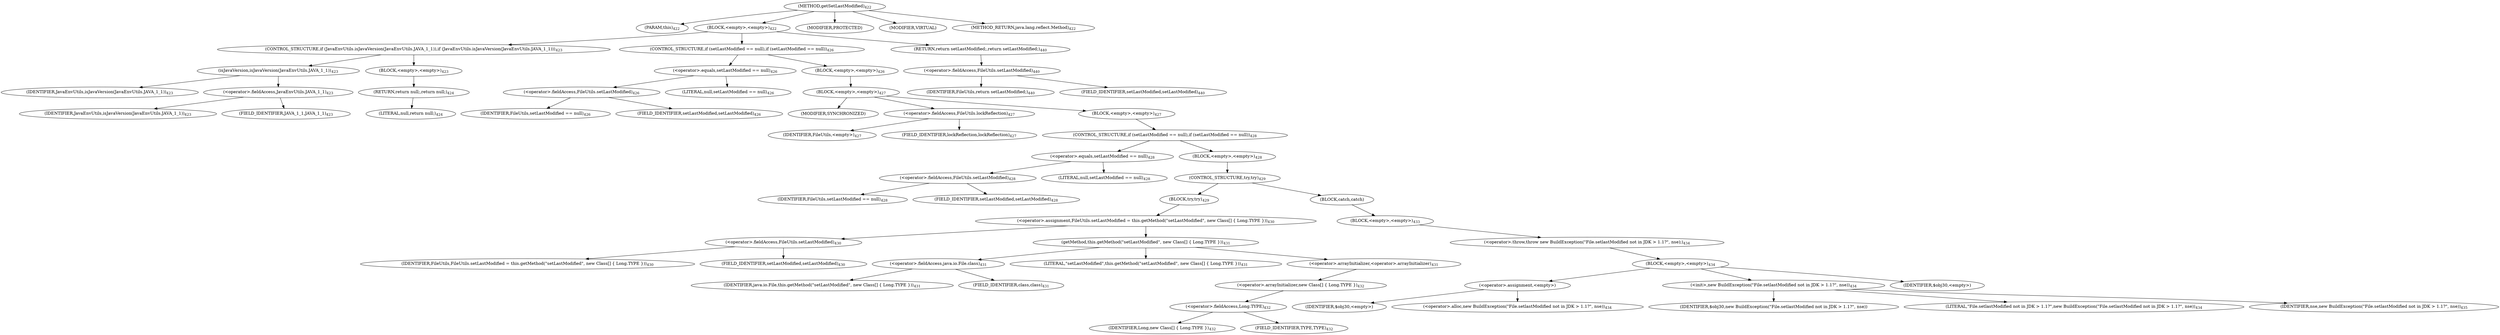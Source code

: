 digraph "getSetLastModified" {  
"791" [label = <(METHOD,getSetLastModified)<SUB>422</SUB>> ]
"792" [label = <(PARAM,this)<SUB>422</SUB>> ]
"793" [label = <(BLOCK,&lt;empty&gt;,&lt;empty&gt;)<SUB>422</SUB>> ]
"794" [label = <(CONTROL_STRUCTURE,if (JavaEnvUtils.isJavaVersion(JavaEnvUtils.JAVA_1_1)),if (JavaEnvUtils.isJavaVersion(JavaEnvUtils.JAVA_1_1)))<SUB>423</SUB>> ]
"795" [label = <(isJavaVersion,isJavaVersion(JavaEnvUtils.JAVA_1_1))<SUB>423</SUB>> ]
"796" [label = <(IDENTIFIER,JavaEnvUtils,isJavaVersion(JavaEnvUtils.JAVA_1_1))<SUB>423</SUB>> ]
"797" [label = <(&lt;operator&gt;.fieldAccess,JavaEnvUtils.JAVA_1_1)<SUB>423</SUB>> ]
"798" [label = <(IDENTIFIER,JavaEnvUtils,isJavaVersion(JavaEnvUtils.JAVA_1_1))<SUB>423</SUB>> ]
"799" [label = <(FIELD_IDENTIFIER,JAVA_1_1,JAVA_1_1)<SUB>423</SUB>> ]
"800" [label = <(BLOCK,&lt;empty&gt;,&lt;empty&gt;)<SUB>423</SUB>> ]
"801" [label = <(RETURN,return null;,return null;)<SUB>424</SUB>> ]
"802" [label = <(LITERAL,null,return null;)<SUB>424</SUB>> ]
"803" [label = <(CONTROL_STRUCTURE,if (setLastModified == null),if (setLastModified == null))<SUB>426</SUB>> ]
"804" [label = <(&lt;operator&gt;.equals,setLastModified == null)<SUB>426</SUB>> ]
"805" [label = <(&lt;operator&gt;.fieldAccess,FileUtils.setLastModified)<SUB>426</SUB>> ]
"806" [label = <(IDENTIFIER,FileUtils,setLastModified == null)<SUB>426</SUB>> ]
"807" [label = <(FIELD_IDENTIFIER,setLastModified,setLastModified)<SUB>426</SUB>> ]
"808" [label = <(LITERAL,null,setLastModified == null)<SUB>426</SUB>> ]
"809" [label = <(BLOCK,&lt;empty&gt;,&lt;empty&gt;)<SUB>426</SUB>> ]
"810" [label = <(BLOCK,&lt;empty&gt;,&lt;empty&gt;)<SUB>427</SUB>> ]
"811" [label = <(MODIFIER,SYNCHRONIZED)> ]
"812" [label = <(&lt;operator&gt;.fieldAccess,FileUtils.lockReflection)<SUB>427</SUB>> ]
"813" [label = <(IDENTIFIER,FileUtils,&lt;empty&gt;)<SUB>427</SUB>> ]
"814" [label = <(FIELD_IDENTIFIER,lockReflection,lockReflection)<SUB>427</SUB>> ]
"815" [label = <(BLOCK,&lt;empty&gt;,&lt;empty&gt;)<SUB>427</SUB>> ]
"816" [label = <(CONTROL_STRUCTURE,if (setLastModified == null),if (setLastModified == null))<SUB>428</SUB>> ]
"817" [label = <(&lt;operator&gt;.equals,setLastModified == null)<SUB>428</SUB>> ]
"818" [label = <(&lt;operator&gt;.fieldAccess,FileUtils.setLastModified)<SUB>428</SUB>> ]
"819" [label = <(IDENTIFIER,FileUtils,setLastModified == null)<SUB>428</SUB>> ]
"820" [label = <(FIELD_IDENTIFIER,setLastModified,setLastModified)<SUB>428</SUB>> ]
"821" [label = <(LITERAL,null,setLastModified == null)<SUB>428</SUB>> ]
"822" [label = <(BLOCK,&lt;empty&gt;,&lt;empty&gt;)<SUB>428</SUB>> ]
"823" [label = <(CONTROL_STRUCTURE,try,try)<SUB>429</SUB>> ]
"824" [label = <(BLOCK,try,try)<SUB>429</SUB>> ]
"825" [label = <(&lt;operator&gt;.assignment,FileUtils.setLastModified = this.getMethod(&quot;setLastModified&quot;, new Class[] { Long.TYPE }))<SUB>430</SUB>> ]
"826" [label = <(&lt;operator&gt;.fieldAccess,FileUtils.setLastModified)<SUB>430</SUB>> ]
"827" [label = <(IDENTIFIER,FileUtils,FileUtils.setLastModified = this.getMethod(&quot;setLastModified&quot;, new Class[] { Long.TYPE }))<SUB>430</SUB>> ]
"828" [label = <(FIELD_IDENTIFIER,setLastModified,setLastModified)<SUB>430</SUB>> ]
"829" [label = <(getMethod,this.getMethod(&quot;setLastModified&quot;, new Class[] { Long.TYPE }))<SUB>431</SUB>> ]
"830" [label = <(&lt;operator&gt;.fieldAccess,java.io.File.class)<SUB>431</SUB>> ]
"831" [label = <(IDENTIFIER,java.io.File,this.getMethod(&quot;setLastModified&quot;, new Class[] { Long.TYPE }))<SUB>431</SUB>> ]
"832" [label = <(FIELD_IDENTIFIER,class,class)<SUB>431</SUB>> ]
"833" [label = <(LITERAL,&quot;setLastModified&quot;,this.getMethod(&quot;setLastModified&quot;, new Class[] { Long.TYPE }))<SUB>431</SUB>> ]
"834" [label = <(&lt;operator&gt;.arrayInitializer,&lt;operator&gt;.arrayInitializer)<SUB>431</SUB>> ]
"835" [label = <(&lt;operator&gt;.arrayInitializer,new Class[] { Long.TYPE })<SUB>432</SUB>> ]
"836" [label = <(&lt;operator&gt;.fieldAccess,Long.TYPE)<SUB>432</SUB>> ]
"837" [label = <(IDENTIFIER,Long,new Class[] { Long.TYPE })<SUB>432</SUB>> ]
"838" [label = <(FIELD_IDENTIFIER,TYPE,TYPE)<SUB>432</SUB>> ]
"839" [label = <(BLOCK,catch,catch)> ]
"840" [label = <(BLOCK,&lt;empty&gt;,&lt;empty&gt;)<SUB>433</SUB>> ]
"841" [label = <(&lt;operator&gt;.throw,throw new BuildException(&quot;File.setlastModified not in JDK &gt; 1.1?&quot;, nse);)<SUB>434</SUB>> ]
"842" [label = <(BLOCK,&lt;empty&gt;,&lt;empty&gt;)<SUB>434</SUB>> ]
"843" [label = <(&lt;operator&gt;.assignment,&lt;empty&gt;)> ]
"844" [label = <(IDENTIFIER,$obj30,&lt;empty&gt;)> ]
"845" [label = <(&lt;operator&gt;.alloc,new BuildException(&quot;File.setlastModified not in JDK &gt; 1.1?&quot;, nse))<SUB>434</SUB>> ]
"846" [label = <(&lt;init&gt;,new BuildException(&quot;File.setlastModified not in JDK &gt; 1.1?&quot;, nse))<SUB>434</SUB>> ]
"847" [label = <(IDENTIFIER,$obj30,new BuildException(&quot;File.setlastModified not in JDK &gt; 1.1?&quot;, nse))> ]
"848" [label = <(LITERAL,&quot;File.setlastModified not in JDK &gt; 1.1?&quot;,new BuildException(&quot;File.setlastModified not in JDK &gt; 1.1?&quot;, nse))<SUB>434</SUB>> ]
"849" [label = <(IDENTIFIER,nse,new BuildException(&quot;File.setlastModified not in JDK &gt; 1.1?&quot;, nse))<SUB>435</SUB>> ]
"850" [label = <(IDENTIFIER,$obj30,&lt;empty&gt;)> ]
"851" [label = <(RETURN,return setLastModified;,return setLastModified;)<SUB>440</SUB>> ]
"852" [label = <(&lt;operator&gt;.fieldAccess,FileUtils.setLastModified)<SUB>440</SUB>> ]
"853" [label = <(IDENTIFIER,FileUtils,return setLastModified;)<SUB>440</SUB>> ]
"854" [label = <(FIELD_IDENTIFIER,setLastModified,setLastModified)<SUB>440</SUB>> ]
"855" [label = <(MODIFIER,PROTECTED)> ]
"856" [label = <(MODIFIER,VIRTUAL)> ]
"857" [label = <(METHOD_RETURN,java.lang.reflect.Method)<SUB>422</SUB>> ]
  "791" -> "792" 
  "791" -> "793" 
  "791" -> "855" 
  "791" -> "856" 
  "791" -> "857" 
  "793" -> "794" 
  "793" -> "803" 
  "793" -> "851" 
  "794" -> "795" 
  "794" -> "800" 
  "795" -> "796" 
  "795" -> "797" 
  "797" -> "798" 
  "797" -> "799" 
  "800" -> "801" 
  "801" -> "802" 
  "803" -> "804" 
  "803" -> "809" 
  "804" -> "805" 
  "804" -> "808" 
  "805" -> "806" 
  "805" -> "807" 
  "809" -> "810" 
  "810" -> "811" 
  "810" -> "812" 
  "810" -> "815" 
  "812" -> "813" 
  "812" -> "814" 
  "815" -> "816" 
  "816" -> "817" 
  "816" -> "822" 
  "817" -> "818" 
  "817" -> "821" 
  "818" -> "819" 
  "818" -> "820" 
  "822" -> "823" 
  "823" -> "824" 
  "823" -> "839" 
  "824" -> "825" 
  "825" -> "826" 
  "825" -> "829" 
  "826" -> "827" 
  "826" -> "828" 
  "829" -> "830" 
  "829" -> "833" 
  "829" -> "834" 
  "830" -> "831" 
  "830" -> "832" 
  "834" -> "835" 
  "835" -> "836" 
  "836" -> "837" 
  "836" -> "838" 
  "839" -> "840" 
  "840" -> "841" 
  "841" -> "842" 
  "842" -> "843" 
  "842" -> "846" 
  "842" -> "850" 
  "843" -> "844" 
  "843" -> "845" 
  "846" -> "847" 
  "846" -> "848" 
  "846" -> "849" 
  "851" -> "852" 
  "852" -> "853" 
  "852" -> "854" 
}

